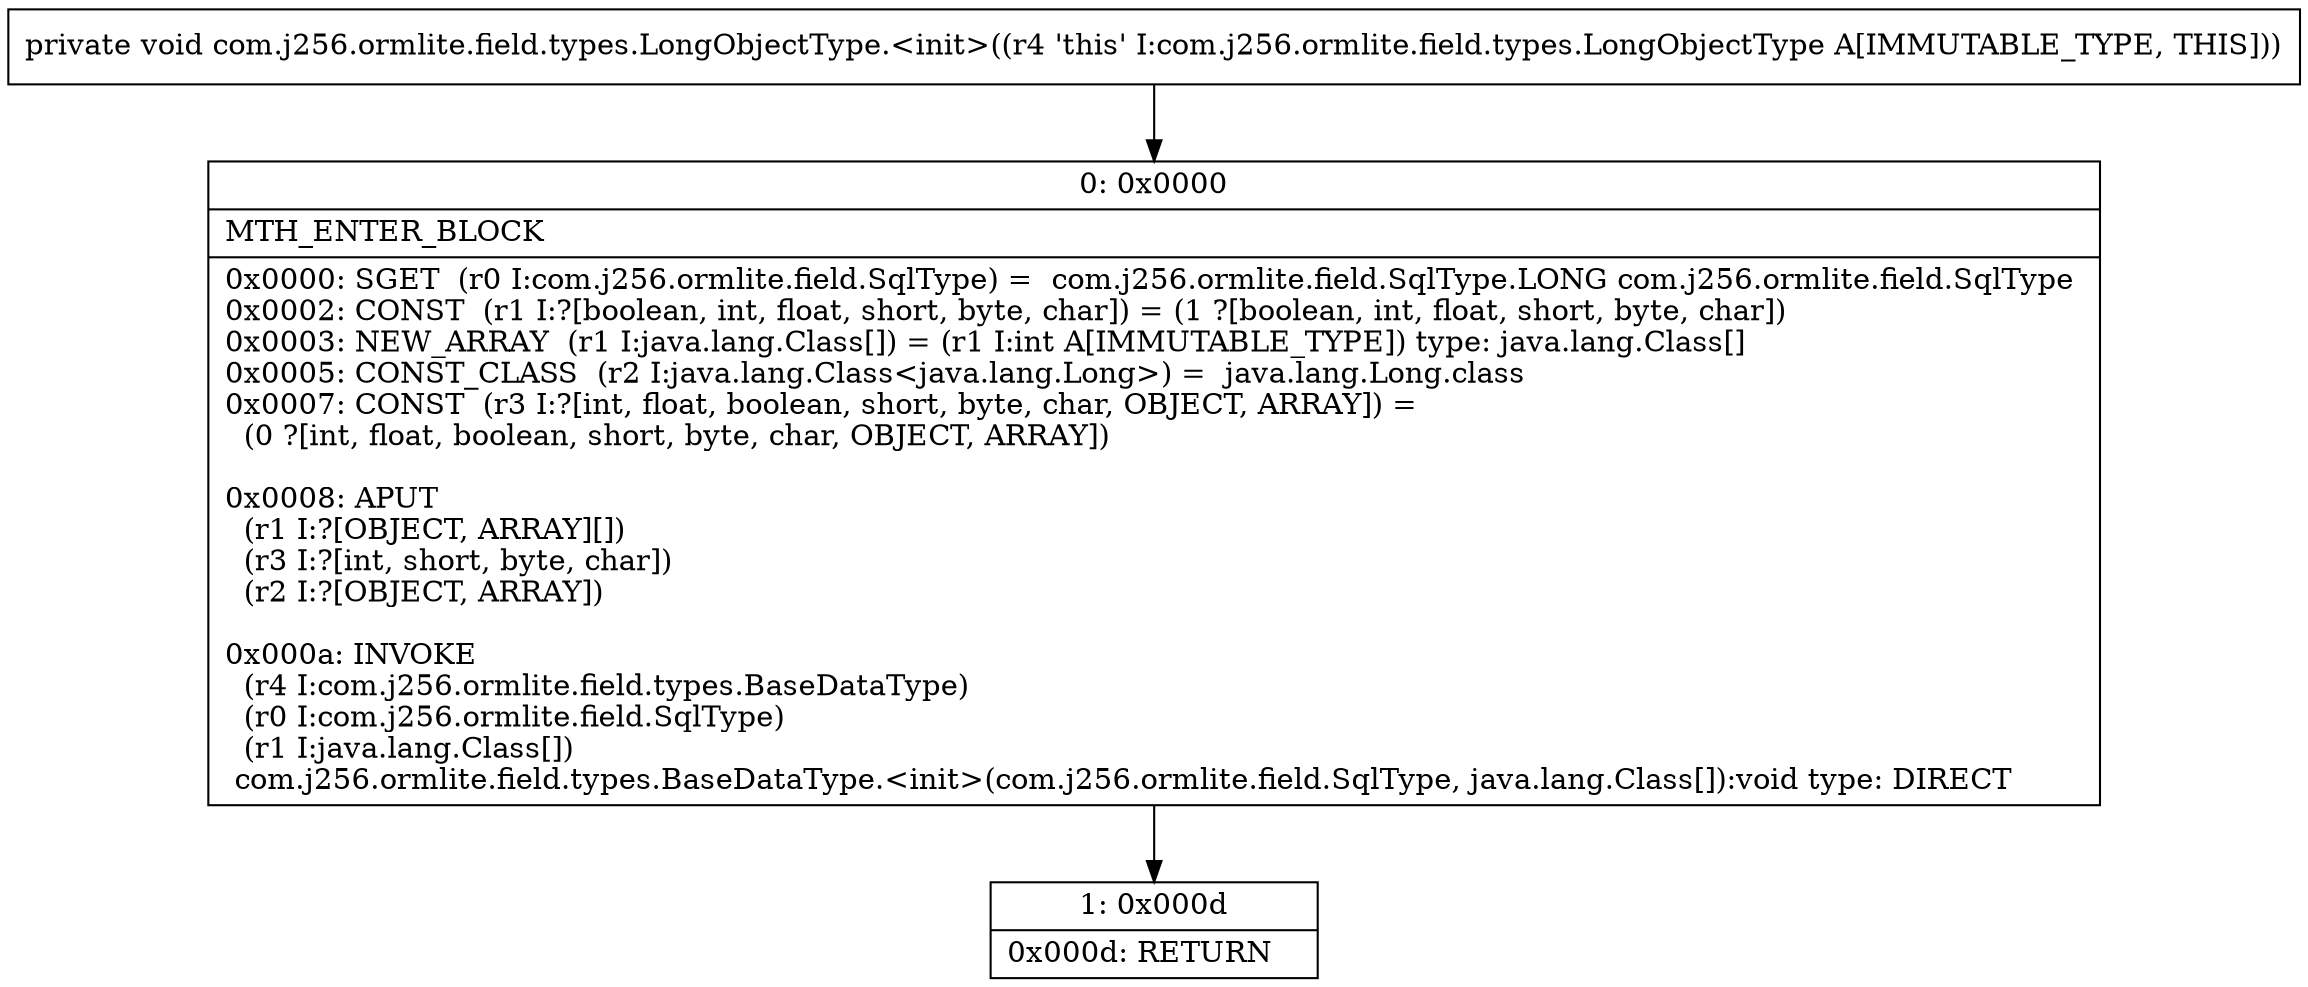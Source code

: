 digraph "CFG forcom.j256.ormlite.field.types.LongObjectType.\<init\>()V" {
Node_0 [shape=record,label="{0\:\ 0x0000|MTH_ENTER_BLOCK\l|0x0000: SGET  (r0 I:com.j256.ormlite.field.SqlType) =  com.j256.ormlite.field.SqlType.LONG com.j256.ormlite.field.SqlType \l0x0002: CONST  (r1 I:?[boolean, int, float, short, byte, char]) = (1 ?[boolean, int, float, short, byte, char]) \l0x0003: NEW_ARRAY  (r1 I:java.lang.Class[]) = (r1 I:int A[IMMUTABLE_TYPE]) type: java.lang.Class[] \l0x0005: CONST_CLASS  (r2 I:java.lang.Class\<java.lang.Long\>) =  java.lang.Long.class \l0x0007: CONST  (r3 I:?[int, float, boolean, short, byte, char, OBJECT, ARRAY]) = \l  (0 ?[int, float, boolean, short, byte, char, OBJECT, ARRAY])\l \l0x0008: APUT  \l  (r1 I:?[OBJECT, ARRAY][])\l  (r3 I:?[int, short, byte, char])\l  (r2 I:?[OBJECT, ARRAY])\l \l0x000a: INVOKE  \l  (r4 I:com.j256.ormlite.field.types.BaseDataType)\l  (r0 I:com.j256.ormlite.field.SqlType)\l  (r1 I:java.lang.Class[])\l com.j256.ormlite.field.types.BaseDataType.\<init\>(com.j256.ormlite.field.SqlType, java.lang.Class[]):void type: DIRECT \l}"];
Node_1 [shape=record,label="{1\:\ 0x000d|0x000d: RETURN   \l}"];
MethodNode[shape=record,label="{private void com.j256.ormlite.field.types.LongObjectType.\<init\>((r4 'this' I:com.j256.ormlite.field.types.LongObjectType A[IMMUTABLE_TYPE, THIS])) }"];
MethodNode -> Node_0;
Node_0 -> Node_1;
}

